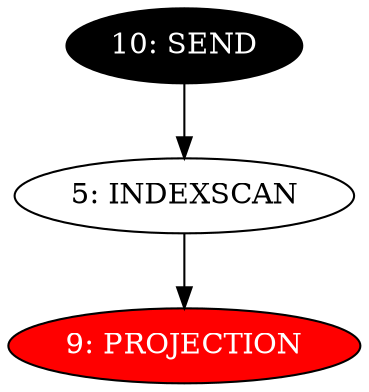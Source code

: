 digraph name {
5 [label="5: INDEXSCAN" ];
5 -> 9;
9 [label="9: PROJECTION" fontcolor="white" style="filled" fillcolor="red"];
10 [label="10: SEND" fontcolor="white" style="filled" fillcolor="black"];
10 -> 5;

}

